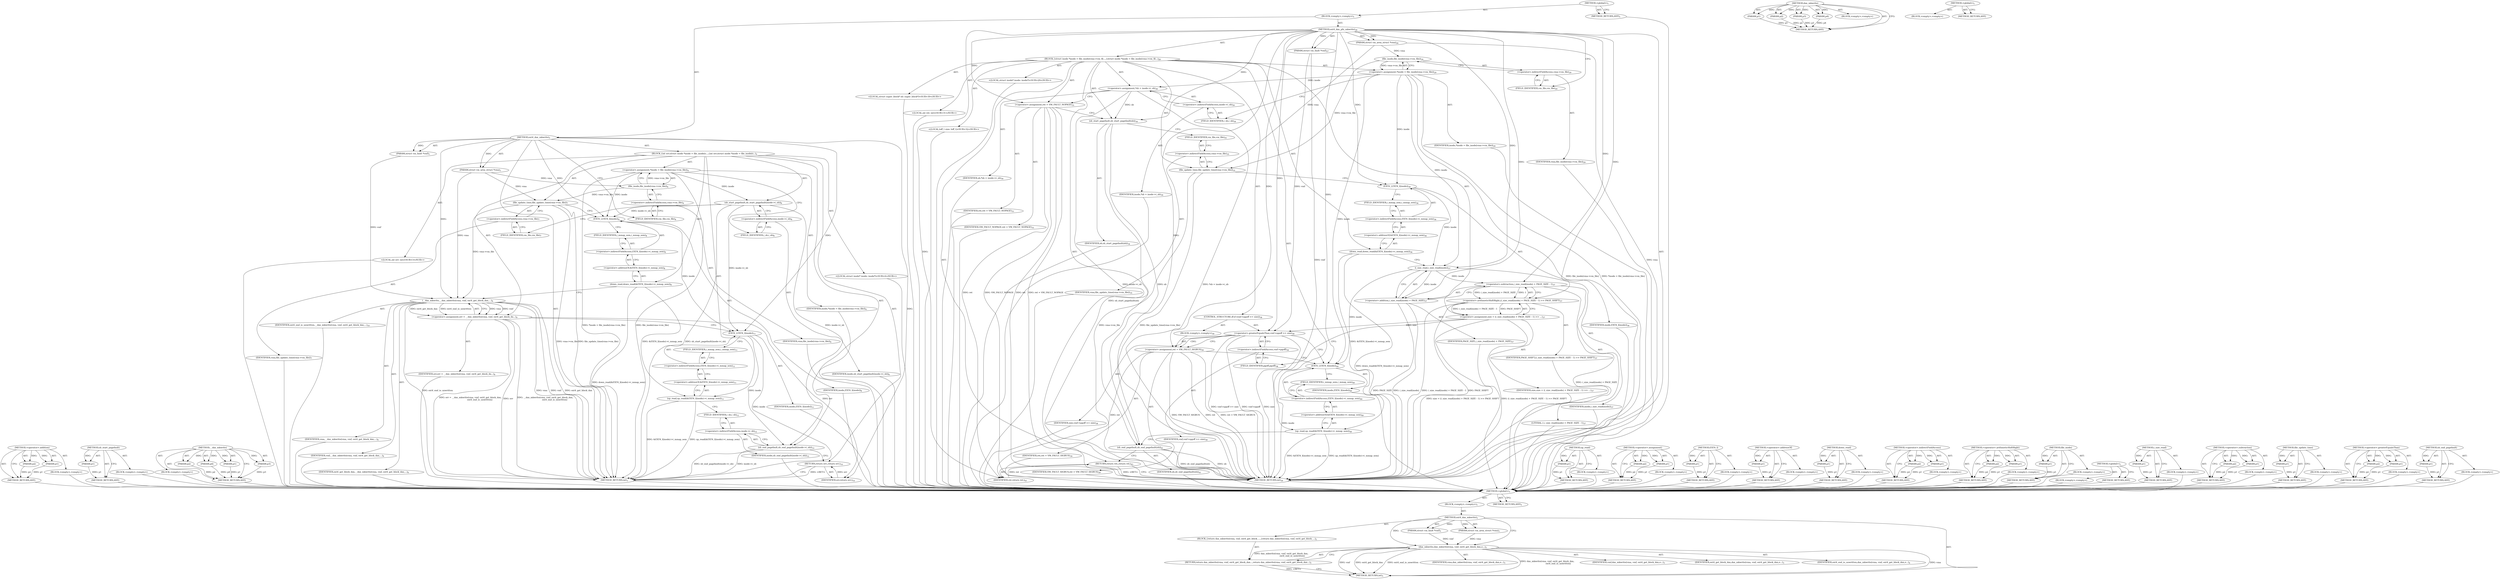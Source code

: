 digraph "sb_end_pagefault" {
vulnerable_6 [label=<(METHOD,&lt;global&gt;)<SUB>1</SUB>>];
vulnerable_7 [label=<(BLOCK,&lt;empty&gt;,&lt;empty&gt;)<SUB>1</SUB>>];
vulnerable_8 [label=<(METHOD,ext4_dax_mkwrite)<SUB>1</SUB>>];
vulnerable_9 [label=<(PARAM,struct vm_area_struct *vma)<SUB>1</SUB>>];
vulnerable_10 [label=<(PARAM,struct vm_fault *vmf)<SUB>1</SUB>>];
vulnerable_11 [label=<(BLOCK,{
	return dax_mkwrite(vma, vmf, ext4_get_block_...,{
	return dax_mkwrite(vma, vmf, ext4_get_block_...)<SUB>2</SUB>>];
vulnerable_12 [label=<(RETURN,return dax_mkwrite(vma, vmf, ext4_get_block_dax...,return dax_mkwrite(vma, vmf, ext4_get_block_dax...)<SUB>3</SUB>>];
vulnerable_13 [label=<(dax_mkwrite,dax_mkwrite(vma, vmf, ext4_get_block_dax,
				e...)<SUB>3</SUB>>];
vulnerable_14 [label=<(IDENTIFIER,vma,dax_mkwrite(vma, vmf, ext4_get_block_dax,
				e...)<SUB>3</SUB>>];
vulnerable_15 [label=<(IDENTIFIER,vmf,dax_mkwrite(vma, vmf, ext4_get_block_dax,
				e...)<SUB>3</SUB>>];
vulnerable_16 [label=<(IDENTIFIER,ext4_get_block_dax,dax_mkwrite(vma, vmf, ext4_get_block_dax,
				e...)<SUB>3</SUB>>];
vulnerable_17 [label=<(IDENTIFIER,ext4_end_io_unwritten,dax_mkwrite(vma, vmf, ext4_get_block_dax,
				e...)<SUB>4</SUB>>];
vulnerable_18 [label=<(METHOD_RETURN,int)<SUB>1</SUB>>];
vulnerable_20 [label=<(METHOD_RETURN,ANY)<SUB>1</SUB>>];
vulnerable_39 [label=<(METHOD,dax_mkwrite)>];
vulnerable_40 [label=<(PARAM,p1)>];
vulnerable_41 [label=<(PARAM,p2)>];
vulnerable_42 [label=<(PARAM,p3)>];
vulnerable_43 [label=<(PARAM,p4)>];
vulnerable_44 [label=<(BLOCK,&lt;empty&gt;,&lt;empty&gt;)>];
vulnerable_45 [label=<(METHOD_RETURN,ANY)>];
vulnerable_33 [label=<(METHOD,&lt;global&gt;)<SUB>1</SUB>>];
vulnerable_34 [label=<(BLOCK,&lt;empty&gt;,&lt;empty&gt;)>];
vulnerable_35 [label=<(METHOD_RETURN,ANY)>];
fixed_205 [label=<(METHOD,&lt;operator&gt;.addition)>];
fixed_206 [label=<(PARAM,p1)>];
fixed_207 [label=<(PARAM,p2)>];
fixed_208 [label=<(BLOCK,&lt;empty&gt;,&lt;empty&gt;)>];
fixed_209 [label=<(METHOD_RETURN,ANY)>];
fixed_160 [label=<(METHOD,sb_start_pagefault)>];
fixed_161 [label=<(PARAM,p1)>];
fixed_162 [label=<(BLOCK,&lt;empty&gt;,&lt;empty&gt;)>];
fixed_163 [label=<(METHOD_RETURN,ANY)>];
fixed_180 [label=<(METHOD,__dax_mkwrite)>];
fixed_181 [label=<(PARAM,p1)>];
fixed_182 [label=<(PARAM,p2)>];
fixed_183 [label=<(PARAM,p3)>];
fixed_184 [label=<(PARAM,p4)>];
fixed_185 [label=<(BLOCK,&lt;empty&gt;,&lt;empty&gt;)>];
fixed_186 [label=<(METHOD_RETURN,ANY)>];
fixed_6 [label=<(METHOD,&lt;global&gt;)<SUB>1</SUB>>];
fixed_7 [label=<(BLOCK,&lt;empty&gt;,&lt;empty&gt;)<SUB>1</SUB>>];
fixed_8 [label=<(METHOD,ext4_dax_mkwrite)<SUB>1</SUB>>];
fixed_9 [label=<(PARAM,struct vm_area_struct *vma)<SUB>1</SUB>>];
fixed_10 [label=<(PARAM,struct vm_fault *vmf)<SUB>1</SUB>>];
fixed_11 [label=<(BLOCK,{
	int err;
	struct inode *inode = file_inode(v...,{
	int err;
	struct inode *inode = file_inode(v...)<SUB>2</SUB>>];
fixed_12 [label="<(LOCAL,int err: int)<SUB>3</SUB>>"];
fixed_13 [label="<(LOCAL,struct inode* inode: inode*)<SUB>4</SUB>>"];
fixed_14 [label=<(&lt;operator&gt;.assignment,*inode = file_inode(vma-&gt;vm_file))<SUB>4</SUB>>];
fixed_15 [label=<(IDENTIFIER,inode,*inode = file_inode(vma-&gt;vm_file))<SUB>4</SUB>>];
fixed_16 [label=<(file_inode,file_inode(vma-&gt;vm_file))<SUB>4</SUB>>];
fixed_17 [label=<(&lt;operator&gt;.indirectFieldAccess,vma-&gt;vm_file)<SUB>4</SUB>>];
fixed_18 [label=<(IDENTIFIER,vma,file_inode(vma-&gt;vm_file))<SUB>4</SUB>>];
fixed_19 [label=<(FIELD_IDENTIFIER,vm_file,vm_file)<SUB>4</SUB>>];
fixed_20 [label=<(sb_start_pagefault,sb_start_pagefault(inode-&gt;i_sb))<SUB>6</SUB>>];
fixed_21 [label=<(&lt;operator&gt;.indirectFieldAccess,inode-&gt;i_sb)<SUB>6</SUB>>];
fixed_22 [label=<(IDENTIFIER,inode,sb_start_pagefault(inode-&gt;i_sb))<SUB>6</SUB>>];
fixed_23 [label=<(FIELD_IDENTIFIER,i_sb,i_sb)<SUB>6</SUB>>];
fixed_24 [label=<(file_update_time,file_update_time(vma-&gt;vm_file))<SUB>7</SUB>>];
fixed_25 [label=<(&lt;operator&gt;.indirectFieldAccess,vma-&gt;vm_file)<SUB>7</SUB>>];
fixed_26 [label=<(IDENTIFIER,vma,file_update_time(vma-&gt;vm_file))<SUB>7</SUB>>];
fixed_27 [label=<(FIELD_IDENTIFIER,vm_file,vm_file)<SUB>7</SUB>>];
fixed_28 [label=<(down_read,down_read(&amp;EXT4_I(inode)-&gt;i_mmap_sem))<SUB>8</SUB>>];
fixed_29 [label=<(&lt;operator&gt;.addressOf,&amp;EXT4_I(inode)-&gt;i_mmap_sem)<SUB>8</SUB>>];
fixed_30 [label=<(&lt;operator&gt;.indirectFieldAccess,EXT4_I(inode)-&gt;i_mmap_sem)<SUB>8</SUB>>];
fixed_31 [label=<(EXT4_I,EXT4_I(inode))<SUB>8</SUB>>];
fixed_32 [label=<(IDENTIFIER,inode,EXT4_I(inode))<SUB>8</SUB>>];
fixed_33 [label=<(FIELD_IDENTIFIER,i_mmap_sem,i_mmap_sem)<SUB>8</SUB>>];
fixed_34 [label=<(&lt;operator&gt;.assignment,err = __dax_mkwrite(vma, vmf, ext4_get_block_da...)<SUB>9</SUB>>];
fixed_35 [label=<(IDENTIFIER,err,err = __dax_mkwrite(vma, vmf, ext4_get_block_da...)<SUB>9</SUB>>];
fixed_36 [label=<(__dax_mkwrite,__dax_mkwrite(vma, vmf, ext4_get_block_dax,
			...)<SUB>9</SUB>>];
fixed_37 [label=<(IDENTIFIER,vma,__dax_mkwrite(vma, vmf, ext4_get_block_dax,
			...)<SUB>9</SUB>>];
fixed_38 [label=<(IDENTIFIER,vmf,__dax_mkwrite(vma, vmf, ext4_get_block_dax,
			...)<SUB>9</SUB>>];
fixed_39 [label=<(IDENTIFIER,ext4_get_block_dax,__dax_mkwrite(vma, vmf, ext4_get_block_dax,
			...)<SUB>9</SUB>>];
fixed_40 [label=<(IDENTIFIER,ext4_end_io_unwritten,__dax_mkwrite(vma, vmf, ext4_get_block_dax,
			...)<SUB>10</SUB>>];
fixed_41 [label=<(up_read,up_read(&amp;EXT4_I(inode)-&gt;i_mmap_sem))<SUB>11</SUB>>];
fixed_42 [label=<(&lt;operator&gt;.addressOf,&amp;EXT4_I(inode)-&gt;i_mmap_sem)<SUB>11</SUB>>];
fixed_43 [label=<(&lt;operator&gt;.indirectFieldAccess,EXT4_I(inode)-&gt;i_mmap_sem)<SUB>11</SUB>>];
fixed_44 [label=<(EXT4_I,EXT4_I(inode))<SUB>11</SUB>>];
fixed_45 [label=<(IDENTIFIER,inode,EXT4_I(inode))<SUB>11</SUB>>];
fixed_46 [label=<(FIELD_IDENTIFIER,i_mmap_sem,i_mmap_sem)<SUB>11</SUB>>];
fixed_47 [label=<(sb_end_pagefault,sb_end_pagefault(inode-&gt;i_sb))<SUB>12</SUB>>];
fixed_48 [label=<(&lt;operator&gt;.indirectFieldAccess,inode-&gt;i_sb)<SUB>12</SUB>>];
fixed_49 [label=<(IDENTIFIER,inode,sb_end_pagefault(inode-&gt;i_sb))<SUB>12</SUB>>];
fixed_50 [label=<(FIELD_IDENTIFIER,i_sb,i_sb)<SUB>12</SUB>>];
fixed_51 [label=<(RETURN,return err;,return err;)<SUB>14</SUB>>];
fixed_52 [label=<(IDENTIFIER,err,return err;)<SUB>14</SUB>>];
fixed_53 [label=<(METHOD_RETURN,int)<SUB>1</SUB>>];
fixed_55 [label=<(METHOD,ext4_dax_pfn_mkwrite)<SUB>26</SUB>>];
fixed_56 [label=<(PARAM,struct vm_area_struct *vma)<SUB>26</SUB>>];
fixed_57 [label=<(PARAM,struct vm_fault *vmf)<SUB>27</SUB>>];
fixed_58 [label=<(BLOCK,{
	struct inode *inode = file_inode(vma-&gt;vm_fil...,{
	struct inode *inode = file_inode(vma-&gt;vm_fil...)<SUB>28</SUB>>];
fixed_59 [label="<(LOCAL,struct inode* inode: inode*)<SUB>29</SUB>>"];
fixed_60 [label=<(&lt;operator&gt;.assignment,*inode = file_inode(vma-&gt;vm_file))<SUB>29</SUB>>];
fixed_61 [label=<(IDENTIFIER,inode,*inode = file_inode(vma-&gt;vm_file))<SUB>29</SUB>>];
fixed_62 [label=<(file_inode,file_inode(vma-&gt;vm_file))<SUB>29</SUB>>];
fixed_63 [label=<(&lt;operator&gt;.indirectFieldAccess,vma-&gt;vm_file)<SUB>29</SUB>>];
fixed_64 [label=<(IDENTIFIER,vma,file_inode(vma-&gt;vm_file))<SUB>29</SUB>>];
fixed_65 [label=<(FIELD_IDENTIFIER,vm_file,vm_file)<SUB>29</SUB>>];
fixed_66 [label="<(LOCAL,struct super_block* sb: super_block*)<SUB>30</SUB>>"];
fixed_67 [label=<(&lt;operator&gt;.assignment,*sb = inode-&gt;i_sb)<SUB>30</SUB>>];
fixed_68 [label=<(IDENTIFIER,sb,*sb = inode-&gt;i_sb)<SUB>30</SUB>>];
fixed_69 [label=<(&lt;operator&gt;.indirectFieldAccess,inode-&gt;i_sb)<SUB>30</SUB>>];
fixed_70 [label=<(IDENTIFIER,inode,*sb = inode-&gt;i_sb)<SUB>30</SUB>>];
fixed_71 [label=<(FIELD_IDENTIFIER,i_sb,i_sb)<SUB>30</SUB>>];
fixed_72 [label="<(LOCAL,int ret: int)<SUB>31</SUB>>"];
fixed_73 [label=<(&lt;operator&gt;.assignment,ret = VM_FAULT_NOPAGE)<SUB>31</SUB>>];
fixed_74 [label=<(IDENTIFIER,ret,ret = VM_FAULT_NOPAGE)<SUB>31</SUB>>];
fixed_75 [label=<(IDENTIFIER,VM_FAULT_NOPAGE,ret = VM_FAULT_NOPAGE)<SUB>31</SUB>>];
fixed_76 [label="<(LOCAL,loff_t size: loff_t)<SUB>32</SUB>>"];
fixed_77 [label=<(sb_start_pagefault,sb_start_pagefault(sb))<SUB>34</SUB>>];
fixed_78 [label=<(IDENTIFIER,sb,sb_start_pagefault(sb))<SUB>34</SUB>>];
fixed_79 [label=<(file_update_time,file_update_time(vma-&gt;vm_file))<SUB>35</SUB>>];
fixed_80 [label=<(&lt;operator&gt;.indirectFieldAccess,vma-&gt;vm_file)<SUB>35</SUB>>];
fixed_81 [label=<(IDENTIFIER,vma,file_update_time(vma-&gt;vm_file))<SUB>35</SUB>>];
fixed_82 [label=<(FIELD_IDENTIFIER,vm_file,vm_file)<SUB>35</SUB>>];
fixed_83 [label=<(down_read,down_read(&amp;EXT4_I(inode)-&gt;i_mmap_sem))<SUB>36</SUB>>];
fixed_84 [label=<(&lt;operator&gt;.addressOf,&amp;EXT4_I(inode)-&gt;i_mmap_sem)<SUB>36</SUB>>];
fixed_85 [label=<(&lt;operator&gt;.indirectFieldAccess,EXT4_I(inode)-&gt;i_mmap_sem)<SUB>36</SUB>>];
fixed_86 [label=<(EXT4_I,EXT4_I(inode))<SUB>36</SUB>>];
fixed_87 [label=<(IDENTIFIER,inode,EXT4_I(inode))<SUB>36</SUB>>];
fixed_88 [label=<(FIELD_IDENTIFIER,i_mmap_sem,i_mmap_sem)<SUB>36</SUB>>];
fixed_89 [label=<(&lt;operator&gt;.assignment,size = (i_size_read(inode) + PAGE_SIZE - 1) &gt;&gt; ...)<SUB>37</SUB>>];
fixed_90 [label=<(IDENTIFIER,size,size = (i_size_read(inode) + PAGE_SIZE - 1) &gt;&gt; ...)<SUB>37</SUB>>];
fixed_91 [label=<(&lt;operator&gt;.arithmeticShiftRight,(i_size_read(inode) + PAGE_SIZE - 1) &gt;&gt; PAGE_SHIFT)<SUB>37</SUB>>];
fixed_92 [label=<(&lt;operator&gt;.subtraction,i_size_read(inode) + PAGE_SIZE - 1)<SUB>37</SUB>>];
fixed_93 [label=<(&lt;operator&gt;.addition,i_size_read(inode) + PAGE_SIZE)<SUB>37</SUB>>];
fixed_94 [label=<(i_size_read,i_size_read(inode))<SUB>37</SUB>>];
fixed_95 [label=<(IDENTIFIER,inode,i_size_read(inode))<SUB>37</SUB>>];
fixed_96 [label=<(IDENTIFIER,PAGE_SIZE,i_size_read(inode) + PAGE_SIZE)<SUB>37</SUB>>];
fixed_97 [label=<(LITERAL,1,i_size_read(inode) + PAGE_SIZE - 1)<SUB>37</SUB>>];
fixed_98 [label=<(IDENTIFIER,PAGE_SHIFT,(i_size_read(inode) + PAGE_SIZE - 1) &gt;&gt; PAGE_SHIFT)<SUB>37</SUB>>];
fixed_99 [label=<(CONTROL_STRUCTURE,IF,if (vmf-&gt;pgoff &gt;= size))<SUB>38</SUB>>];
fixed_100 [label=<(&lt;operator&gt;.greaterEqualsThan,vmf-&gt;pgoff &gt;= size)<SUB>38</SUB>>];
fixed_101 [label=<(&lt;operator&gt;.indirectFieldAccess,vmf-&gt;pgoff)<SUB>38</SUB>>];
fixed_102 [label=<(IDENTIFIER,vmf,vmf-&gt;pgoff &gt;= size)<SUB>38</SUB>>];
fixed_103 [label=<(FIELD_IDENTIFIER,pgoff,pgoff)<SUB>38</SUB>>];
fixed_104 [label=<(IDENTIFIER,size,vmf-&gt;pgoff &gt;= size)<SUB>38</SUB>>];
fixed_105 [label=<(BLOCK,&lt;empty&gt;,&lt;empty&gt;)<SUB>39</SUB>>];
fixed_106 [label=<(&lt;operator&gt;.assignment,ret = VM_FAULT_SIGBUS)<SUB>39</SUB>>];
fixed_107 [label=<(IDENTIFIER,ret,ret = VM_FAULT_SIGBUS)<SUB>39</SUB>>];
fixed_108 [label=<(IDENTIFIER,VM_FAULT_SIGBUS,ret = VM_FAULT_SIGBUS)<SUB>39</SUB>>];
fixed_109 [label=<(up_read,up_read(&amp;EXT4_I(inode)-&gt;i_mmap_sem))<SUB>40</SUB>>];
fixed_110 [label=<(&lt;operator&gt;.addressOf,&amp;EXT4_I(inode)-&gt;i_mmap_sem)<SUB>40</SUB>>];
fixed_111 [label=<(&lt;operator&gt;.indirectFieldAccess,EXT4_I(inode)-&gt;i_mmap_sem)<SUB>40</SUB>>];
fixed_112 [label=<(EXT4_I,EXT4_I(inode))<SUB>40</SUB>>];
fixed_113 [label=<(IDENTIFIER,inode,EXT4_I(inode))<SUB>40</SUB>>];
fixed_114 [label=<(FIELD_IDENTIFIER,i_mmap_sem,i_mmap_sem)<SUB>40</SUB>>];
fixed_115 [label=<(sb_end_pagefault,sb_end_pagefault(sb))<SUB>41</SUB>>];
fixed_116 [label=<(IDENTIFIER,sb,sb_end_pagefault(sb))<SUB>41</SUB>>];
fixed_117 [label=<(RETURN,return ret;,return ret;)<SUB>43</SUB>>];
fixed_118 [label=<(IDENTIFIER,ret,return ret;)<SUB>43</SUB>>];
fixed_119 [label=<(METHOD_RETURN,int)<SUB>26</SUB>>];
fixed_121 [label=<(METHOD_RETURN,ANY)<SUB>1</SUB>>];
fixed_187 [label=<(METHOD,up_read)>];
fixed_188 [label=<(PARAM,p1)>];
fixed_189 [label=<(BLOCK,&lt;empty&gt;,&lt;empty&gt;)>];
fixed_190 [label=<(METHOD_RETURN,ANY)>];
fixed_146 [label=<(METHOD,&lt;operator&gt;.assignment)>];
fixed_147 [label=<(PARAM,p1)>];
fixed_148 [label=<(PARAM,p2)>];
fixed_149 [label=<(BLOCK,&lt;empty&gt;,&lt;empty&gt;)>];
fixed_150 [label=<(METHOD_RETURN,ANY)>];
fixed_176 [label=<(METHOD,EXT4_I)>];
fixed_177 [label=<(PARAM,p1)>];
fixed_178 [label=<(BLOCK,&lt;empty&gt;,&lt;empty&gt;)>];
fixed_179 [label=<(METHOD_RETURN,ANY)>];
fixed_172 [label=<(METHOD,&lt;operator&gt;.addressOf)>];
fixed_173 [label=<(PARAM,p1)>];
fixed_174 [label=<(BLOCK,&lt;empty&gt;,&lt;empty&gt;)>];
fixed_175 [label=<(METHOD_RETURN,ANY)>];
fixed_168 [label=<(METHOD,down_read)>];
fixed_169 [label=<(PARAM,p1)>];
fixed_170 [label=<(BLOCK,&lt;empty&gt;,&lt;empty&gt;)>];
fixed_171 [label=<(METHOD_RETURN,ANY)>];
fixed_155 [label=<(METHOD,&lt;operator&gt;.indirectFieldAccess)>];
fixed_156 [label=<(PARAM,p1)>];
fixed_157 [label=<(PARAM,p2)>];
fixed_158 [label=<(BLOCK,&lt;empty&gt;,&lt;empty&gt;)>];
fixed_159 [label=<(METHOD_RETURN,ANY)>];
fixed_195 [label=<(METHOD,&lt;operator&gt;.arithmeticShiftRight)>];
fixed_196 [label=<(PARAM,p1)>];
fixed_197 [label=<(PARAM,p2)>];
fixed_198 [label=<(BLOCK,&lt;empty&gt;,&lt;empty&gt;)>];
fixed_199 [label=<(METHOD_RETURN,ANY)>];
fixed_151 [label=<(METHOD,file_inode)>];
fixed_152 [label=<(PARAM,p1)>];
fixed_153 [label=<(BLOCK,&lt;empty&gt;,&lt;empty&gt;)>];
fixed_154 [label=<(METHOD_RETURN,ANY)>];
fixed_140 [label=<(METHOD,&lt;global&gt;)<SUB>1</SUB>>];
fixed_141 [label=<(BLOCK,&lt;empty&gt;,&lt;empty&gt;)>];
fixed_142 [label=<(METHOD_RETURN,ANY)>];
fixed_210 [label=<(METHOD,i_size_read)>];
fixed_211 [label=<(PARAM,p1)>];
fixed_212 [label=<(BLOCK,&lt;empty&gt;,&lt;empty&gt;)>];
fixed_213 [label=<(METHOD_RETURN,ANY)>];
fixed_200 [label=<(METHOD,&lt;operator&gt;.subtraction)>];
fixed_201 [label=<(PARAM,p1)>];
fixed_202 [label=<(PARAM,p2)>];
fixed_203 [label=<(BLOCK,&lt;empty&gt;,&lt;empty&gt;)>];
fixed_204 [label=<(METHOD_RETURN,ANY)>];
fixed_164 [label=<(METHOD,file_update_time)>];
fixed_165 [label=<(PARAM,p1)>];
fixed_166 [label=<(BLOCK,&lt;empty&gt;,&lt;empty&gt;)>];
fixed_167 [label=<(METHOD_RETURN,ANY)>];
fixed_214 [label=<(METHOD,&lt;operator&gt;.greaterEqualsThan)>];
fixed_215 [label=<(PARAM,p1)>];
fixed_216 [label=<(PARAM,p2)>];
fixed_217 [label=<(BLOCK,&lt;empty&gt;,&lt;empty&gt;)>];
fixed_218 [label=<(METHOD_RETURN,ANY)>];
fixed_191 [label=<(METHOD,sb_end_pagefault)>];
fixed_192 [label=<(PARAM,p1)>];
fixed_193 [label=<(BLOCK,&lt;empty&gt;,&lt;empty&gt;)>];
fixed_194 [label=<(METHOD_RETURN,ANY)>];
vulnerable_6 -> vulnerable_7  [key=0, label="AST: "];
vulnerable_6 -> vulnerable_20  [key=0, label="AST: "];
vulnerable_6 -> vulnerable_20  [key=1, label="CFG: "];
vulnerable_7 -> vulnerable_8  [key=0, label="AST: "];
vulnerable_8 -> vulnerable_9  [key=0, label="AST: "];
vulnerable_8 -> vulnerable_9  [key=1, label="DDG: "];
vulnerable_8 -> vulnerable_10  [key=0, label="AST: "];
vulnerable_8 -> vulnerable_10  [key=1, label="DDG: "];
vulnerable_8 -> vulnerable_11  [key=0, label="AST: "];
vulnerable_8 -> vulnerable_18  [key=0, label="AST: "];
vulnerable_8 -> vulnerable_13  [key=0, label="CFG: "];
vulnerable_8 -> vulnerable_13  [key=1, label="DDG: "];
vulnerable_9 -> vulnerable_13  [key=0, label="DDG: vma"];
vulnerable_10 -> vulnerable_13  [key=0, label="DDG: vmf"];
vulnerable_11 -> vulnerable_12  [key=0, label="AST: "];
vulnerable_12 -> vulnerable_13  [key=0, label="AST: "];
vulnerable_12 -> vulnerable_18  [key=0, label="CFG: "];
vulnerable_12 -> vulnerable_18  [key=1, label="DDG: &lt;RET&gt;"];
vulnerable_13 -> vulnerable_14  [key=0, label="AST: "];
vulnerable_13 -> vulnerable_15  [key=0, label="AST: "];
vulnerable_13 -> vulnerable_16  [key=0, label="AST: "];
vulnerable_13 -> vulnerable_17  [key=0, label="AST: "];
vulnerable_13 -> vulnerable_12  [key=0, label="CFG: "];
vulnerable_13 -> vulnerable_12  [key=1, label="DDG: dax_mkwrite(vma, vmf, ext4_get_block_dax,
				ext4_end_io_unwritten)"];
vulnerable_13 -> vulnerable_18  [key=0, label="DDG: vma"];
vulnerable_13 -> vulnerable_18  [key=1, label="DDG: vmf"];
vulnerable_13 -> vulnerable_18  [key=2, label="DDG: ext4_get_block_dax"];
vulnerable_13 -> vulnerable_18  [key=3, label="DDG: ext4_end_io_unwritten"];
vulnerable_13 -> vulnerable_18  [key=4, label="DDG: dax_mkwrite(vma, vmf, ext4_get_block_dax,
				ext4_end_io_unwritten)"];
vulnerable_39 -> vulnerable_40  [key=0, label="AST: "];
vulnerable_39 -> vulnerable_40  [key=1, label="DDG: "];
vulnerable_39 -> vulnerable_44  [key=0, label="AST: "];
vulnerable_39 -> vulnerable_41  [key=0, label="AST: "];
vulnerable_39 -> vulnerable_41  [key=1, label="DDG: "];
vulnerable_39 -> vulnerable_45  [key=0, label="AST: "];
vulnerable_39 -> vulnerable_45  [key=1, label="CFG: "];
vulnerable_39 -> vulnerable_42  [key=0, label="AST: "];
vulnerable_39 -> vulnerable_42  [key=1, label="DDG: "];
vulnerable_39 -> vulnerable_43  [key=0, label="AST: "];
vulnerable_39 -> vulnerable_43  [key=1, label="DDG: "];
vulnerable_40 -> vulnerable_45  [key=0, label="DDG: p1"];
vulnerable_41 -> vulnerable_45  [key=0, label="DDG: p2"];
vulnerable_42 -> vulnerable_45  [key=0, label="DDG: p3"];
vulnerable_43 -> vulnerable_45  [key=0, label="DDG: p4"];
vulnerable_33 -> vulnerable_34  [key=0, label="AST: "];
vulnerable_33 -> vulnerable_35  [key=0, label="AST: "];
vulnerable_33 -> vulnerable_35  [key=1, label="CFG: "];
fixed_205 -> fixed_206  [key=0, label="AST: "];
fixed_205 -> fixed_206  [key=1, label="DDG: "];
fixed_205 -> fixed_208  [key=0, label="AST: "];
fixed_205 -> fixed_207  [key=0, label="AST: "];
fixed_205 -> fixed_207  [key=1, label="DDG: "];
fixed_205 -> fixed_209  [key=0, label="AST: "];
fixed_205 -> fixed_209  [key=1, label="CFG: "];
fixed_206 -> fixed_209  [key=0, label="DDG: p1"];
fixed_207 -> fixed_209  [key=0, label="DDG: p2"];
fixed_208 -> vulnerable_6  [key=0];
fixed_209 -> vulnerable_6  [key=0];
fixed_160 -> fixed_161  [key=0, label="AST: "];
fixed_160 -> fixed_161  [key=1, label="DDG: "];
fixed_160 -> fixed_162  [key=0, label="AST: "];
fixed_160 -> fixed_163  [key=0, label="AST: "];
fixed_160 -> fixed_163  [key=1, label="CFG: "];
fixed_161 -> fixed_163  [key=0, label="DDG: p1"];
fixed_162 -> vulnerable_6  [key=0];
fixed_163 -> vulnerable_6  [key=0];
fixed_180 -> fixed_181  [key=0, label="AST: "];
fixed_180 -> fixed_181  [key=1, label="DDG: "];
fixed_180 -> fixed_185  [key=0, label="AST: "];
fixed_180 -> fixed_182  [key=0, label="AST: "];
fixed_180 -> fixed_182  [key=1, label="DDG: "];
fixed_180 -> fixed_186  [key=0, label="AST: "];
fixed_180 -> fixed_186  [key=1, label="CFG: "];
fixed_180 -> fixed_183  [key=0, label="AST: "];
fixed_180 -> fixed_183  [key=1, label="DDG: "];
fixed_180 -> fixed_184  [key=0, label="AST: "];
fixed_180 -> fixed_184  [key=1, label="DDG: "];
fixed_181 -> fixed_186  [key=0, label="DDG: p1"];
fixed_182 -> fixed_186  [key=0, label="DDG: p2"];
fixed_183 -> fixed_186  [key=0, label="DDG: p3"];
fixed_184 -> fixed_186  [key=0, label="DDG: p4"];
fixed_185 -> vulnerable_6  [key=0];
fixed_186 -> vulnerable_6  [key=0];
fixed_6 -> fixed_7  [key=0, label="AST: "];
fixed_6 -> fixed_121  [key=0, label="AST: "];
fixed_6 -> fixed_121  [key=1, label="CFG: "];
fixed_7 -> fixed_8  [key=0, label="AST: "];
fixed_7 -> fixed_55  [key=0, label="AST: "];
fixed_8 -> fixed_9  [key=0, label="AST: "];
fixed_8 -> fixed_9  [key=1, label="DDG: "];
fixed_8 -> fixed_10  [key=0, label="AST: "];
fixed_8 -> fixed_10  [key=1, label="DDG: "];
fixed_8 -> fixed_11  [key=0, label="AST: "];
fixed_8 -> fixed_53  [key=0, label="AST: "];
fixed_8 -> fixed_19  [key=0, label="CFG: "];
fixed_8 -> fixed_52  [key=0, label="DDG: "];
fixed_8 -> fixed_36  [key=0, label="DDG: "];
fixed_8 -> fixed_31  [key=0, label="DDG: "];
fixed_8 -> fixed_44  [key=0, label="DDG: "];
fixed_9 -> fixed_24  [key=0, label="DDG: vma"];
fixed_9 -> fixed_16  [key=0, label="DDG: vma"];
fixed_9 -> fixed_36  [key=0, label="DDG: vma"];
fixed_10 -> fixed_36  [key=0, label="DDG: vmf"];
fixed_11 -> fixed_12  [key=0, label="AST: "];
fixed_11 -> fixed_13  [key=0, label="AST: "];
fixed_11 -> fixed_14  [key=0, label="AST: "];
fixed_11 -> fixed_20  [key=0, label="AST: "];
fixed_11 -> fixed_24  [key=0, label="AST: "];
fixed_11 -> fixed_28  [key=0, label="AST: "];
fixed_11 -> fixed_34  [key=0, label="AST: "];
fixed_11 -> fixed_41  [key=0, label="AST: "];
fixed_11 -> fixed_47  [key=0, label="AST: "];
fixed_11 -> fixed_51  [key=0, label="AST: "];
fixed_12 -> vulnerable_6  [key=0];
fixed_13 -> vulnerable_6  [key=0];
fixed_14 -> fixed_15  [key=0, label="AST: "];
fixed_14 -> fixed_16  [key=0, label="AST: "];
fixed_14 -> fixed_23  [key=0, label="CFG: "];
fixed_14 -> fixed_53  [key=0, label="DDG: file_inode(vma-&gt;vm_file)"];
fixed_14 -> fixed_53  [key=1, label="DDG: *inode = file_inode(vma-&gt;vm_file)"];
fixed_14 -> fixed_20  [key=0, label="DDG: inode"];
fixed_14 -> fixed_31  [key=0, label="DDG: inode"];
fixed_15 -> vulnerable_6  [key=0];
fixed_16 -> fixed_17  [key=0, label="AST: "];
fixed_16 -> fixed_14  [key=0, label="CFG: "];
fixed_16 -> fixed_14  [key=1, label="DDG: vma-&gt;vm_file"];
fixed_16 -> fixed_24  [key=0, label="DDG: vma-&gt;vm_file"];
fixed_17 -> fixed_18  [key=0, label="AST: "];
fixed_17 -> fixed_19  [key=0, label="AST: "];
fixed_17 -> fixed_16  [key=0, label="CFG: "];
fixed_18 -> vulnerable_6  [key=0];
fixed_19 -> fixed_17  [key=0, label="CFG: "];
fixed_20 -> fixed_21  [key=0, label="AST: "];
fixed_20 -> fixed_27  [key=0, label="CFG: "];
fixed_20 -> fixed_53  [key=0, label="DDG: sb_start_pagefault(inode-&gt;i_sb)"];
fixed_20 -> fixed_47  [key=0, label="DDG: inode-&gt;i_sb"];
fixed_20 -> fixed_31  [key=0, label="DDG: inode-&gt;i_sb"];
fixed_20 -> fixed_44  [key=0, label="DDG: inode-&gt;i_sb"];
fixed_21 -> fixed_22  [key=0, label="AST: "];
fixed_21 -> fixed_23  [key=0, label="AST: "];
fixed_21 -> fixed_20  [key=0, label="CFG: "];
fixed_22 -> vulnerable_6  [key=0];
fixed_23 -> fixed_21  [key=0, label="CFG: "];
fixed_24 -> fixed_25  [key=0, label="AST: "];
fixed_24 -> fixed_31  [key=0, label="CFG: "];
fixed_24 -> fixed_53  [key=0, label="DDG: vma-&gt;vm_file"];
fixed_24 -> fixed_53  [key=1, label="DDG: file_update_time(vma-&gt;vm_file)"];
fixed_24 -> fixed_36  [key=0, label="DDG: vma-&gt;vm_file"];
fixed_25 -> fixed_26  [key=0, label="AST: "];
fixed_25 -> fixed_27  [key=0, label="AST: "];
fixed_25 -> fixed_24  [key=0, label="CFG: "];
fixed_26 -> vulnerable_6  [key=0];
fixed_27 -> fixed_25  [key=0, label="CFG: "];
fixed_28 -> fixed_29  [key=0, label="AST: "];
fixed_28 -> fixed_36  [key=0, label="CFG: "];
fixed_28 -> fixed_53  [key=0, label="DDG: down_read(&amp;EXT4_I(inode)-&gt;i_mmap_sem)"];
fixed_28 -> fixed_41  [key=0, label="DDG: &amp;EXT4_I(inode)-&gt;i_mmap_sem"];
fixed_29 -> fixed_30  [key=0, label="AST: "];
fixed_29 -> fixed_28  [key=0, label="CFG: "];
fixed_30 -> fixed_31  [key=0, label="AST: "];
fixed_30 -> fixed_33  [key=0, label="AST: "];
fixed_30 -> fixed_29  [key=0, label="CFG: "];
fixed_31 -> fixed_32  [key=0, label="AST: "];
fixed_31 -> fixed_33  [key=0, label="CFG: "];
fixed_31 -> fixed_44  [key=0, label="DDG: inode"];
fixed_32 -> vulnerable_6  [key=0];
fixed_33 -> fixed_30  [key=0, label="CFG: "];
fixed_34 -> fixed_35  [key=0, label="AST: "];
fixed_34 -> fixed_36  [key=0, label="AST: "];
fixed_34 -> fixed_44  [key=0, label="CFG: "];
fixed_34 -> fixed_53  [key=0, label="DDG: err"];
fixed_34 -> fixed_53  [key=1, label="DDG: __dax_mkwrite(vma, vmf, ext4_get_block_dax,
			    ext4_end_io_unwritten)"];
fixed_34 -> fixed_53  [key=2, label="DDG: err = __dax_mkwrite(vma, vmf, ext4_get_block_dax,
			    ext4_end_io_unwritten)"];
fixed_34 -> fixed_52  [key=0, label="DDG: err"];
fixed_35 -> vulnerable_6  [key=0];
fixed_36 -> fixed_37  [key=0, label="AST: "];
fixed_36 -> fixed_38  [key=0, label="AST: "];
fixed_36 -> fixed_39  [key=0, label="AST: "];
fixed_36 -> fixed_40  [key=0, label="AST: "];
fixed_36 -> fixed_34  [key=0, label="CFG: "];
fixed_36 -> fixed_34  [key=1, label="DDG: vma"];
fixed_36 -> fixed_34  [key=2, label="DDG: vmf"];
fixed_36 -> fixed_34  [key=3, label="DDG: ext4_get_block_dax"];
fixed_36 -> fixed_34  [key=4, label="DDG: ext4_end_io_unwritten"];
fixed_36 -> fixed_53  [key=0, label="DDG: vma"];
fixed_36 -> fixed_53  [key=1, label="DDG: vmf"];
fixed_36 -> fixed_53  [key=2, label="DDG: ext4_get_block_dax"];
fixed_36 -> fixed_53  [key=3, label="DDG: ext4_end_io_unwritten"];
fixed_37 -> vulnerable_6  [key=0];
fixed_38 -> vulnerable_6  [key=0];
fixed_39 -> vulnerable_6  [key=0];
fixed_40 -> vulnerable_6  [key=0];
fixed_41 -> fixed_42  [key=0, label="AST: "];
fixed_41 -> fixed_50  [key=0, label="CFG: "];
fixed_41 -> fixed_53  [key=0, label="DDG: &amp;EXT4_I(inode)-&gt;i_mmap_sem"];
fixed_41 -> fixed_53  [key=1, label="DDG: up_read(&amp;EXT4_I(inode)-&gt;i_mmap_sem)"];
fixed_42 -> fixed_43  [key=0, label="AST: "];
fixed_42 -> fixed_41  [key=0, label="CFG: "];
fixed_43 -> fixed_44  [key=0, label="AST: "];
fixed_43 -> fixed_46  [key=0, label="AST: "];
fixed_43 -> fixed_42  [key=0, label="CFG: "];
fixed_44 -> fixed_45  [key=0, label="AST: "];
fixed_44 -> fixed_46  [key=0, label="CFG: "];
fixed_44 -> fixed_53  [key=0, label="DDG: inode"];
fixed_44 -> fixed_47  [key=0, label="DDG: inode"];
fixed_45 -> vulnerable_6  [key=0];
fixed_46 -> fixed_43  [key=0, label="CFG: "];
fixed_47 -> fixed_48  [key=0, label="AST: "];
fixed_47 -> fixed_51  [key=0, label="CFG: "];
fixed_47 -> fixed_53  [key=0, label="DDG: inode-&gt;i_sb"];
fixed_47 -> fixed_53  [key=1, label="DDG: sb_end_pagefault(inode-&gt;i_sb)"];
fixed_48 -> fixed_49  [key=0, label="AST: "];
fixed_48 -> fixed_50  [key=0, label="AST: "];
fixed_48 -> fixed_47  [key=0, label="CFG: "];
fixed_49 -> vulnerable_6  [key=0];
fixed_50 -> fixed_48  [key=0, label="CFG: "];
fixed_51 -> fixed_52  [key=0, label="AST: "];
fixed_51 -> fixed_53  [key=0, label="CFG: "];
fixed_51 -> fixed_53  [key=1, label="DDG: &lt;RET&gt;"];
fixed_52 -> fixed_51  [key=0, label="DDG: err"];
fixed_53 -> vulnerable_6  [key=0];
fixed_55 -> fixed_56  [key=0, label="AST: "];
fixed_55 -> fixed_56  [key=1, label="DDG: "];
fixed_55 -> fixed_57  [key=0, label="AST: "];
fixed_55 -> fixed_57  [key=1, label="DDG: "];
fixed_55 -> fixed_58  [key=0, label="AST: "];
fixed_55 -> fixed_119  [key=0, label="AST: "];
fixed_55 -> fixed_65  [key=0, label="CFG: "];
fixed_55 -> fixed_73  [key=0, label="DDG: "];
fixed_55 -> fixed_77  [key=0, label="DDG: "];
fixed_55 -> fixed_115  [key=0, label="DDG: "];
fixed_55 -> fixed_118  [key=0, label="DDG: "];
fixed_55 -> fixed_91  [key=0, label="DDG: "];
fixed_55 -> fixed_100  [key=0, label="DDG: "];
fixed_55 -> fixed_106  [key=0, label="DDG: "];
fixed_55 -> fixed_92  [key=0, label="DDG: "];
fixed_55 -> fixed_86  [key=0, label="DDG: "];
fixed_55 -> fixed_93  [key=0, label="DDG: "];
fixed_55 -> fixed_112  [key=0, label="DDG: "];
fixed_55 -> fixed_94  [key=0, label="DDG: "];
fixed_56 -> fixed_119  [key=0, label="DDG: vma"];
fixed_56 -> fixed_79  [key=0, label="DDG: vma"];
fixed_56 -> fixed_62  [key=0, label="DDG: vma"];
fixed_57 -> fixed_119  [key=0, label="DDG: vmf"];
fixed_57 -> fixed_100  [key=0, label="DDG: vmf"];
fixed_58 -> fixed_59  [key=0, label="AST: "];
fixed_58 -> fixed_60  [key=0, label="AST: "];
fixed_58 -> fixed_66  [key=0, label="AST: "];
fixed_58 -> fixed_67  [key=0, label="AST: "];
fixed_58 -> fixed_72  [key=0, label="AST: "];
fixed_58 -> fixed_73  [key=0, label="AST: "];
fixed_58 -> fixed_76  [key=0, label="AST: "];
fixed_58 -> fixed_77  [key=0, label="AST: "];
fixed_58 -> fixed_79  [key=0, label="AST: "];
fixed_58 -> fixed_83  [key=0, label="AST: "];
fixed_58 -> fixed_89  [key=0, label="AST: "];
fixed_58 -> fixed_99  [key=0, label="AST: "];
fixed_58 -> fixed_109  [key=0, label="AST: "];
fixed_58 -> fixed_115  [key=0, label="AST: "];
fixed_58 -> fixed_117  [key=0, label="AST: "];
fixed_59 -> vulnerable_6  [key=0];
fixed_60 -> fixed_61  [key=0, label="AST: "];
fixed_60 -> fixed_62  [key=0, label="AST: "];
fixed_60 -> fixed_71  [key=0, label="CFG: "];
fixed_60 -> fixed_119  [key=0, label="DDG: file_inode(vma-&gt;vm_file)"];
fixed_60 -> fixed_119  [key=1, label="DDG: *inode = file_inode(vma-&gt;vm_file)"];
fixed_60 -> fixed_67  [key=0, label="DDG: inode"];
fixed_60 -> fixed_86  [key=0, label="DDG: inode"];
fixed_60 -> fixed_112  [key=0, label="DDG: inode"];
fixed_60 -> fixed_94  [key=0, label="DDG: inode"];
fixed_61 -> vulnerable_6  [key=0];
fixed_62 -> fixed_63  [key=0, label="AST: "];
fixed_62 -> fixed_60  [key=0, label="CFG: "];
fixed_62 -> fixed_60  [key=1, label="DDG: vma-&gt;vm_file"];
fixed_62 -> fixed_79  [key=0, label="DDG: vma-&gt;vm_file"];
fixed_63 -> fixed_64  [key=0, label="AST: "];
fixed_63 -> fixed_65  [key=0, label="AST: "];
fixed_63 -> fixed_62  [key=0, label="CFG: "];
fixed_64 -> vulnerable_6  [key=0];
fixed_65 -> fixed_63  [key=0, label="CFG: "];
fixed_66 -> vulnerable_6  [key=0];
fixed_67 -> fixed_68  [key=0, label="AST: "];
fixed_67 -> fixed_69  [key=0, label="AST: "];
fixed_67 -> fixed_73  [key=0, label="CFG: "];
fixed_67 -> fixed_119  [key=0, label="DDG: inode-&gt;i_sb"];
fixed_67 -> fixed_119  [key=1, label="DDG: *sb = inode-&gt;i_sb"];
fixed_67 -> fixed_77  [key=0, label="DDG: sb"];
fixed_68 -> vulnerable_6  [key=0];
fixed_69 -> fixed_70  [key=0, label="AST: "];
fixed_69 -> fixed_71  [key=0, label="AST: "];
fixed_69 -> fixed_67  [key=0, label="CFG: "];
fixed_70 -> vulnerable_6  [key=0];
fixed_71 -> fixed_69  [key=0, label="CFG: "];
fixed_72 -> vulnerable_6  [key=0];
fixed_73 -> fixed_74  [key=0, label="AST: "];
fixed_73 -> fixed_75  [key=0, label="AST: "];
fixed_73 -> fixed_77  [key=0, label="CFG: "];
fixed_73 -> fixed_119  [key=0, label="DDG: ret"];
fixed_73 -> fixed_119  [key=1, label="DDG: ret = VM_FAULT_NOPAGE"];
fixed_73 -> fixed_119  [key=2, label="DDG: VM_FAULT_NOPAGE"];
fixed_73 -> fixed_118  [key=0, label="DDG: ret"];
fixed_74 -> vulnerable_6  [key=0];
fixed_75 -> vulnerable_6  [key=0];
fixed_76 -> vulnerable_6  [key=0];
fixed_77 -> fixed_78  [key=0, label="AST: "];
fixed_77 -> fixed_82  [key=0, label="CFG: "];
fixed_77 -> fixed_119  [key=0, label="DDG: sb_start_pagefault(sb)"];
fixed_77 -> fixed_115  [key=0, label="DDG: sb"];
fixed_78 -> vulnerable_6  [key=0];
fixed_79 -> fixed_80  [key=0, label="AST: "];
fixed_79 -> fixed_86  [key=0, label="CFG: "];
fixed_79 -> fixed_119  [key=0, label="DDG: vma-&gt;vm_file"];
fixed_79 -> fixed_119  [key=1, label="DDG: file_update_time(vma-&gt;vm_file)"];
fixed_80 -> fixed_81  [key=0, label="AST: "];
fixed_80 -> fixed_82  [key=0, label="AST: "];
fixed_80 -> fixed_79  [key=0, label="CFG: "];
fixed_81 -> vulnerable_6  [key=0];
fixed_82 -> fixed_80  [key=0, label="CFG: "];
fixed_83 -> fixed_84  [key=0, label="AST: "];
fixed_83 -> fixed_94  [key=0, label="CFG: "];
fixed_83 -> fixed_119  [key=0, label="DDG: down_read(&amp;EXT4_I(inode)-&gt;i_mmap_sem)"];
fixed_83 -> fixed_109  [key=0, label="DDG: &amp;EXT4_I(inode)-&gt;i_mmap_sem"];
fixed_84 -> fixed_85  [key=0, label="AST: "];
fixed_84 -> fixed_83  [key=0, label="CFG: "];
fixed_85 -> fixed_86  [key=0, label="AST: "];
fixed_85 -> fixed_88  [key=0, label="AST: "];
fixed_85 -> fixed_84  [key=0, label="CFG: "];
fixed_86 -> fixed_87  [key=0, label="AST: "];
fixed_86 -> fixed_88  [key=0, label="CFG: "];
fixed_86 -> fixed_94  [key=0, label="DDG: inode"];
fixed_87 -> vulnerable_6  [key=0];
fixed_88 -> fixed_85  [key=0, label="CFG: "];
fixed_89 -> fixed_90  [key=0, label="AST: "];
fixed_89 -> fixed_91  [key=0, label="AST: "];
fixed_89 -> fixed_103  [key=0, label="CFG: "];
fixed_89 -> fixed_119  [key=0, label="DDG: (i_size_read(inode) + PAGE_SIZE - 1) &gt;&gt; PAGE_SHIFT"];
fixed_89 -> fixed_119  [key=1, label="DDG: size = (i_size_read(inode) + PAGE_SIZE - 1) &gt;&gt; PAGE_SHIFT"];
fixed_89 -> fixed_100  [key=0, label="DDG: size"];
fixed_90 -> vulnerable_6  [key=0];
fixed_91 -> fixed_92  [key=0, label="AST: "];
fixed_91 -> fixed_98  [key=0, label="AST: "];
fixed_91 -> fixed_89  [key=0, label="CFG: "];
fixed_91 -> fixed_89  [key=1, label="DDG: i_size_read(inode) + PAGE_SIZE - 1"];
fixed_91 -> fixed_89  [key=2, label="DDG: PAGE_SHIFT"];
fixed_91 -> fixed_119  [key=0, label="DDG: i_size_read(inode) + PAGE_SIZE - 1"];
fixed_91 -> fixed_119  [key=1, label="DDG: PAGE_SHIFT"];
fixed_92 -> fixed_93  [key=0, label="AST: "];
fixed_92 -> fixed_97  [key=0, label="AST: "];
fixed_92 -> fixed_91  [key=0, label="CFG: "];
fixed_92 -> fixed_91  [key=1, label="DDG: i_size_read(inode) + PAGE_SIZE"];
fixed_92 -> fixed_91  [key=2, label="DDG: 1"];
fixed_92 -> fixed_119  [key=0, label="DDG: i_size_read(inode) + PAGE_SIZE"];
fixed_93 -> fixed_94  [key=0, label="AST: "];
fixed_93 -> fixed_96  [key=0, label="AST: "];
fixed_93 -> fixed_92  [key=0, label="CFG: "];
fixed_93 -> fixed_119  [key=0, label="DDG: i_size_read(inode)"];
fixed_93 -> fixed_119  [key=1, label="DDG: PAGE_SIZE"];
fixed_94 -> fixed_95  [key=0, label="AST: "];
fixed_94 -> fixed_93  [key=0, label="CFG: "];
fixed_94 -> fixed_93  [key=1, label="DDG: inode"];
fixed_94 -> fixed_92  [key=0, label="DDG: inode"];
fixed_94 -> fixed_112  [key=0, label="DDG: inode"];
fixed_95 -> vulnerable_6  [key=0];
fixed_96 -> vulnerable_6  [key=0];
fixed_97 -> vulnerable_6  [key=0];
fixed_98 -> vulnerable_6  [key=0];
fixed_99 -> fixed_100  [key=0, label="AST: "];
fixed_99 -> fixed_105  [key=0, label="AST: "];
fixed_100 -> fixed_101  [key=0, label="AST: "];
fixed_100 -> fixed_104  [key=0, label="AST: "];
fixed_100 -> fixed_106  [key=0, label="CFG: "];
fixed_100 -> fixed_106  [key=1, label="CDG: "];
fixed_100 -> fixed_112  [key=0, label="CFG: "];
fixed_100 -> fixed_119  [key=0, label="DDG: vmf-&gt;pgoff"];
fixed_100 -> fixed_119  [key=1, label="DDG: size"];
fixed_100 -> fixed_119  [key=2, label="DDG: vmf-&gt;pgoff &gt;= size"];
fixed_101 -> fixed_102  [key=0, label="AST: "];
fixed_101 -> fixed_103  [key=0, label="AST: "];
fixed_101 -> fixed_100  [key=0, label="CFG: "];
fixed_102 -> vulnerable_6  [key=0];
fixed_103 -> fixed_101  [key=0, label="CFG: "];
fixed_104 -> vulnerable_6  [key=0];
fixed_105 -> fixed_106  [key=0, label="AST: "];
fixed_106 -> fixed_107  [key=0, label="AST: "];
fixed_106 -> fixed_108  [key=0, label="AST: "];
fixed_106 -> fixed_112  [key=0, label="CFG: "];
fixed_106 -> fixed_119  [key=0, label="DDG: ret"];
fixed_106 -> fixed_119  [key=1, label="DDG: ret = VM_FAULT_SIGBUS"];
fixed_106 -> fixed_119  [key=2, label="DDG: VM_FAULT_SIGBUS"];
fixed_106 -> fixed_118  [key=0, label="DDG: ret"];
fixed_107 -> vulnerable_6  [key=0];
fixed_108 -> vulnerable_6  [key=0];
fixed_109 -> fixed_110  [key=0, label="AST: "];
fixed_109 -> fixed_115  [key=0, label="CFG: "];
fixed_109 -> fixed_119  [key=0, label="DDG: &amp;EXT4_I(inode)-&gt;i_mmap_sem"];
fixed_109 -> fixed_119  [key=1, label="DDG: up_read(&amp;EXT4_I(inode)-&gt;i_mmap_sem)"];
fixed_110 -> fixed_111  [key=0, label="AST: "];
fixed_110 -> fixed_109  [key=0, label="CFG: "];
fixed_111 -> fixed_112  [key=0, label="AST: "];
fixed_111 -> fixed_114  [key=0, label="AST: "];
fixed_111 -> fixed_110  [key=0, label="CFG: "];
fixed_112 -> fixed_113  [key=0, label="AST: "];
fixed_112 -> fixed_114  [key=0, label="CFG: "];
fixed_112 -> fixed_119  [key=0, label="DDG: inode"];
fixed_113 -> vulnerable_6  [key=0];
fixed_114 -> fixed_111  [key=0, label="CFG: "];
fixed_115 -> fixed_116  [key=0, label="AST: "];
fixed_115 -> fixed_117  [key=0, label="CFG: "];
fixed_115 -> fixed_119  [key=0, label="DDG: sb"];
fixed_115 -> fixed_119  [key=1, label="DDG: sb_end_pagefault(sb)"];
fixed_116 -> vulnerable_6  [key=0];
fixed_117 -> fixed_118  [key=0, label="AST: "];
fixed_117 -> fixed_119  [key=0, label="CFG: "];
fixed_117 -> fixed_119  [key=1, label="DDG: &lt;RET&gt;"];
fixed_118 -> fixed_117  [key=0, label="DDG: ret"];
fixed_119 -> vulnerable_6  [key=0];
fixed_121 -> vulnerable_6  [key=0];
fixed_187 -> fixed_188  [key=0, label="AST: "];
fixed_187 -> fixed_188  [key=1, label="DDG: "];
fixed_187 -> fixed_189  [key=0, label="AST: "];
fixed_187 -> fixed_190  [key=0, label="AST: "];
fixed_187 -> fixed_190  [key=1, label="CFG: "];
fixed_188 -> fixed_190  [key=0, label="DDG: p1"];
fixed_189 -> vulnerable_6  [key=0];
fixed_190 -> vulnerable_6  [key=0];
fixed_146 -> fixed_147  [key=0, label="AST: "];
fixed_146 -> fixed_147  [key=1, label="DDG: "];
fixed_146 -> fixed_149  [key=0, label="AST: "];
fixed_146 -> fixed_148  [key=0, label="AST: "];
fixed_146 -> fixed_148  [key=1, label="DDG: "];
fixed_146 -> fixed_150  [key=0, label="AST: "];
fixed_146 -> fixed_150  [key=1, label="CFG: "];
fixed_147 -> fixed_150  [key=0, label="DDG: p1"];
fixed_148 -> fixed_150  [key=0, label="DDG: p2"];
fixed_149 -> vulnerable_6  [key=0];
fixed_150 -> vulnerable_6  [key=0];
fixed_176 -> fixed_177  [key=0, label="AST: "];
fixed_176 -> fixed_177  [key=1, label="DDG: "];
fixed_176 -> fixed_178  [key=0, label="AST: "];
fixed_176 -> fixed_179  [key=0, label="AST: "];
fixed_176 -> fixed_179  [key=1, label="CFG: "];
fixed_177 -> fixed_179  [key=0, label="DDG: p1"];
fixed_178 -> vulnerable_6  [key=0];
fixed_179 -> vulnerable_6  [key=0];
fixed_172 -> fixed_173  [key=0, label="AST: "];
fixed_172 -> fixed_173  [key=1, label="DDG: "];
fixed_172 -> fixed_174  [key=0, label="AST: "];
fixed_172 -> fixed_175  [key=0, label="AST: "];
fixed_172 -> fixed_175  [key=1, label="CFG: "];
fixed_173 -> fixed_175  [key=0, label="DDG: p1"];
fixed_174 -> vulnerable_6  [key=0];
fixed_175 -> vulnerable_6  [key=0];
fixed_168 -> fixed_169  [key=0, label="AST: "];
fixed_168 -> fixed_169  [key=1, label="DDG: "];
fixed_168 -> fixed_170  [key=0, label="AST: "];
fixed_168 -> fixed_171  [key=0, label="AST: "];
fixed_168 -> fixed_171  [key=1, label="CFG: "];
fixed_169 -> fixed_171  [key=0, label="DDG: p1"];
fixed_170 -> vulnerable_6  [key=0];
fixed_171 -> vulnerable_6  [key=0];
fixed_155 -> fixed_156  [key=0, label="AST: "];
fixed_155 -> fixed_156  [key=1, label="DDG: "];
fixed_155 -> fixed_158  [key=0, label="AST: "];
fixed_155 -> fixed_157  [key=0, label="AST: "];
fixed_155 -> fixed_157  [key=1, label="DDG: "];
fixed_155 -> fixed_159  [key=0, label="AST: "];
fixed_155 -> fixed_159  [key=1, label="CFG: "];
fixed_156 -> fixed_159  [key=0, label="DDG: p1"];
fixed_157 -> fixed_159  [key=0, label="DDG: p2"];
fixed_158 -> vulnerable_6  [key=0];
fixed_159 -> vulnerable_6  [key=0];
fixed_195 -> fixed_196  [key=0, label="AST: "];
fixed_195 -> fixed_196  [key=1, label="DDG: "];
fixed_195 -> fixed_198  [key=0, label="AST: "];
fixed_195 -> fixed_197  [key=0, label="AST: "];
fixed_195 -> fixed_197  [key=1, label="DDG: "];
fixed_195 -> fixed_199  [key=0, label="AST: "];
fixed_195 -> fixed_199  [key=1, label="CFG: "];
fixed_196 -> fixed_199  [key=0, label="DDG: p1"];
fixed_197 -> fixed_199  [key=0, label="DDG: p2"];
fixed_198 -> vulnerable_6  [key=0];
fixed_199 -> vulnerable_6  [key=0];
fixed_151 -> fixed_152  [key=0, label="AST: "];
fixed_151 -> fixed_152  [key=1, label="DDG: "];
fixed_151 -> fixed_153  [key=0, label="AST: "];
fixed_151 -> fixed_154  [key=0, label="AST: "];
fixed_151 -> fixed_154  [key=1, label="CFG: "];
fixed_152 -> fixed_154  [key=0, label="DDG: p1"];
fixed_153 -> vulnerable_6  [key=0];
fixed_154 -> vulnerable_6  [key=0];
fixed_140 -> fixed_141  [key=0, label="AST: "];
fixed_140 -> fixed_142  [key=0, label="AST: "];
fixed_140 -> fixed_142  [key=1, label="CFG: "];
fixed_141 -> vulnerable_6  [key=0];
fixed_142 -> vulnerable_6  [key=0];
fixed_210 -> fixed_211  [key=0, label="AST: "];
fixed_210 -> fixed_211  [key=1, label="DDG: "];
fixed_210 -> fixed_212  [key=0, label="AST: "];
fixed_210 -> fixed_213  [key=0, label="AST: "];
fixed_210 -> fixed_213  [key=1, label="CFG: "];
fixed_211 -> fixed_213  [key=0, label="DDG: p1"];
fixed_212 -> vulnerable_6  [key=0];
fixed_213 -> vulnerable_6  [key=0];
fixed_200 -> fixed_201  [key=0, label="AST: "];
fixed_200 -> fixed_201  [key=1, label="DDG: "];
fixed_200 -> fixed_203  [key=0, label="AST: "];
fixed_200 -> fixed_202  [key=0, label="AST: "];
fixed_200 -> fixed_202  [key=1, label="DDG: "];
fixed_200 -> fixed_204  [key=0, label="AST: "];
fixed_200 -> fixed_204  [key=1, label="CFG: "];
fixed_201 -> fixed_204  [key=0, label="DDG: p1"];
fixed_202 -> fixed_204  [key=0, label="DDG: p2"];
fixed_203 -> vulnerable_6  [key=0];
fixed_204 -> vulnerable_6  [key=0];
fixed_164 -> fixed_165  [key=0, label="AST: "];
fixed_164 -> fixed_165  [key=1, label="DDG: "];
fixed_164 -> fixed_166  [key=0, label="AST: "];
fixed_164 -> fixed_167  [key=0, label="AST: "];
fixed_164 -> fixed_167  [key=1, label="CFG: "];
fixed_165 -> fixed_167  [key=0, label="DDG: p1"];
fixed_166 -> vulnerable_6  [key=0];
fixed_167 -> vulnerable_6  [key=0];
fixed_214 -> fixed_215  [key=0, label="AST: "];
fixed_214 -> fixed_215  [key=1, label="DDG: "];
fixed_214 -> fixed_217  [key=0, label="AST: "];
fixed_214 -> fixed_216  [key=0, label="AST: "];
fixed_214 -> fixed_216  [key=1, label="DDG: "];
fixed_214 -> fixed_218  [key=0, label="AST: "];
fixed_214 -> fixed_218  [key=1, label="CFG: "];
fixed_215 -> fixed_218  [key=0, label="DDG: p1"];
fixed_216 -> fixed_218  [key=0, label="DDG: p2"];
fixed_217 -> vulnerable_6  [key=0];
fixed_218 -> vulnerable_6  [key=0];
fixed_191 -> fixed_192  [key=0, label="AST: "];
fixed_191 -> fixed_192  [key=1, label="DDG: "];
fixed_191 -> fixed_193  [key=0, label="AST: "];
fixed_191 -> fixed_194  [key=0, label="AST: "];
fixed_191 -> fixed_194  [key=1, label="CFG: "];
fixed_192 -> fixed_194  [key=0, label="DDG: p1"];
fixed_193 -> vulnerable_6  [key=0];
fixed_194 -> vulnerable_6  [key=0];
}
